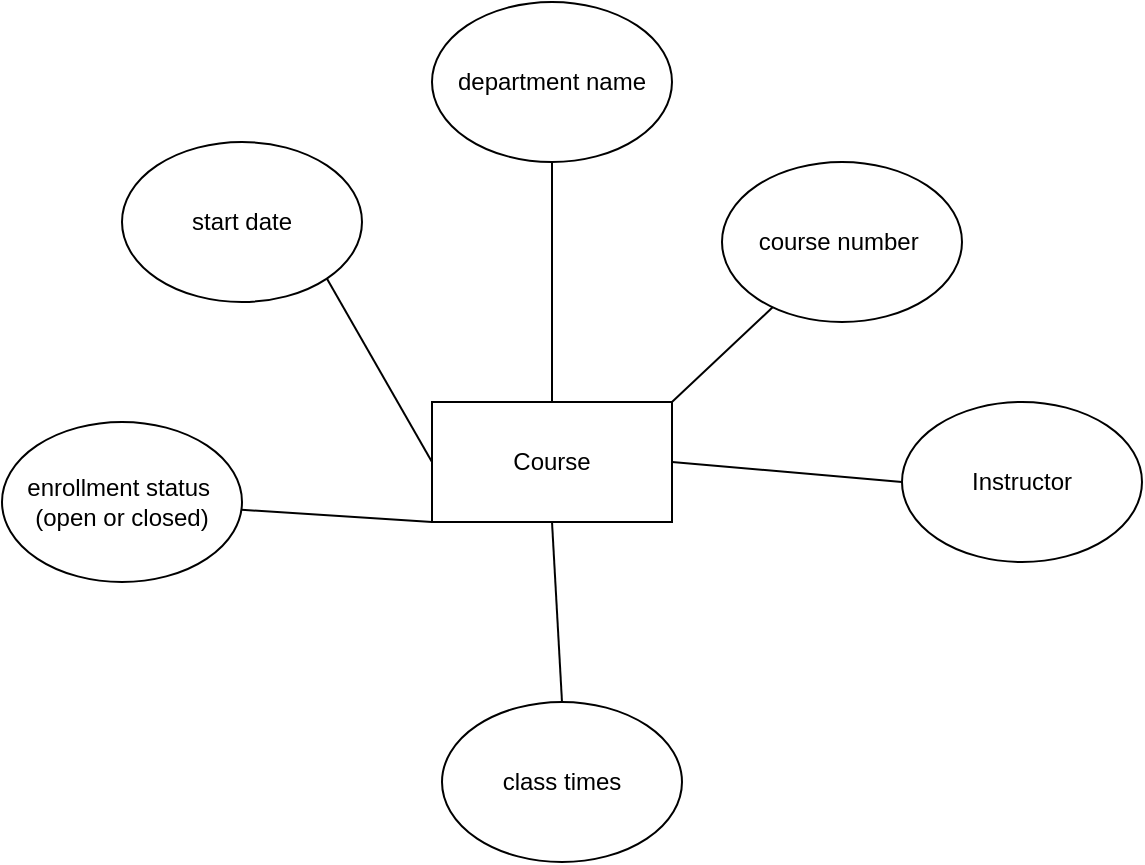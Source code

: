 <mxfile>
    <diagram id="x7bPwYkYY9xh0IOuHE1r" name="Page-1">
        <mxGraphModel dx="1023" dy="729" grid="1" gridSize="10" guides="1" tooltips="1" connect="1" arrows="1" fold="1" page="1" pageScale="1" pageWidth="850" pageHeight="1100" math="0" shadow="0">
            <root>
                <mxCell id="0"/>
                <mxCell id="1" parent="0"/>
                <mxCell id="10" style="edgeStyle=none;html=1;exitX=0.5;exitY=0;exitDx=0;exitDy=0;entryX=0.5;entryY=1;entryDx=0;entryDy=0;endArrow=none;endFill=0;" edge="1" parent="1" source="2" target="8">
                    <mxGeometry relative="1" as="geometry"/>
                </mxCell>
                <mxCell id="11" style="edgeStyle=none;html=1;exitX=1;exitY=0;exitDx=0;exitDy=0;endArrow=none;endFill=0;" edge="1" parent="1" source="2" target="3">
                    <mxGeometry relative="1" as="geometry"/>
                </mxCell>
                <mxCell id="12" style="edgeStyle=none;html=1;exitX=1;exitY=0.5;exitDx=0;exitDy=0;entryX=0;entryY=0.5;entryDx=0;entryDy=0;endArrow=none;endFill=0;" edge="1" parent="1" source="2" target="7">
                    <mxGeometry relative="1" as="geometry"/>
                </mxCell>
                <mxCell id="13" style="edgeStyle=none;html=1;exitX=0.5;exitY=1;exitDx=0;exitDy=0;entryX=0.5;entryY=0;entryDx=0;entryDy=0;endArrow=none;endFill=0;" edge="1" parent="1" source="2" target="5">
                    <mxGeometry relative="1" as="geometry"/>
                </mxCell>
                <mxCell id="14" style="edgeStyle=none;html=1;exitX=0;exitY=1;exitDx=0;exitDy=0;endArrow=none;endFill=0;" edge="1" parent="1" source="2" target="6">
                    <mxGeometry relative="1" as="geometry"/>
                </mxCell>
                <mxCell id="2" value="Course&lt;br&gt;" style="rounded=0;whiteSpace=wrap;html=1;gradientColor=#ffffff;" vertex="1" parent="1">
                    <mxGeometry x="365" y="320" width="120" height="60" as="geometry"/>
                </mxCell>
                <mxCell id="3" value="course number&amp;nbsp;" style="ellipse;whiteSpace=wrap;html=1;" vertex="1" parent="1">
                    <mxGeometry x="510" y="200" width="120" height="80" as="geometry"/>
                </mxCell>
                <mxCell id="9" style="edgeStyle=none;html=1;exitX=1;exitY=1;exitDx=0;exitDy=0;entryX=0;entryY=0.5;entryDx=0;entryDy=0;endArrow=none;endFill=0;" edge="1" parent="1" source="4" target="2">
                    <mxGeometry relative="1" as="geometry"/>
                </mxCell>
                <mxCell id="4" value="start date" style="ellipse;whiteSpace=wrap;html=1;" vertex="1" parent="1">
                    <mxGeometry x="210" y="190" width="120" height="80" as="geometry"/>
                </mxCell>
                <mxCell id="5" value="class times" style="ellipse;whiteSpace=wrap;html=1;" vertex="1" parent="1">
                    <mxGeometry x="370" y="470" width="120" height="80" as="geometry"/>
                </mxCell>
                <mxCell id="6" value="enrollment status&amp;nbsp; (open or closed)" style="ellipse;whiteSpace=wrap;html=1;" vertex="1" parent="1">
                    <mxGeometry x="150" y="330" width="120" height="80" as="geometry"/>
                </mxCell>
                <mxCell id="7" value="Instructor" style="ellipse;whiteSpace=wrap;html=1;" vertex="1" parent="1">
                    <mxGeometry x="600" y="320" width="120" height="80" as="geometry"/>
                </mxCell>
                <mxCell id="8" value="department name" style="ellipse;whiteSpace=wrap;html=1;" vertex="1" parent="1">
                    <mxGeometry x="365" y="120" width="120" height="80" as="geometry"/>
                </mxCell>
            </root>
        </mxGraphModel>
    </diagram>
</mxfile>